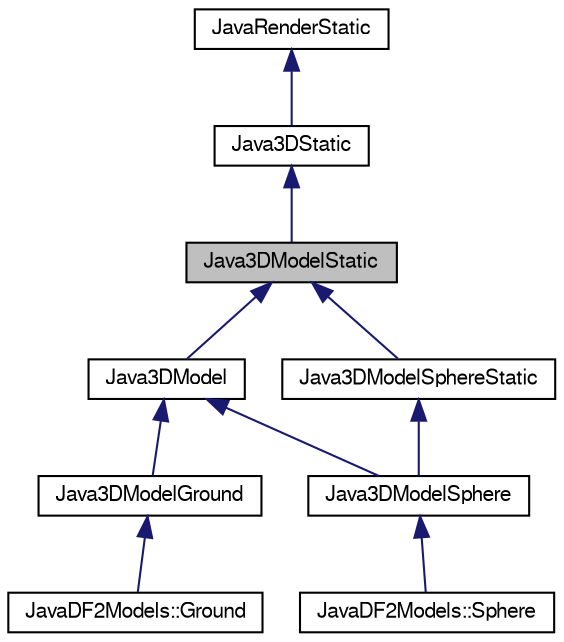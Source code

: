 digraph G
{
  bgcolor="transparent";
  edge [fontname="FreeSans",fontsize=10,labelfontname="FreeSans",labelfontsize=10];
  node [fontname="FreeSans",fontsize=10,shape=record];
  Node1 [label="Java3DModelStatic",height=0.2,width=0.4,color="black", fillcolor="grey75", style="filled" fontcolor="black"];
  Node2 -> Node1 [dir=back,color="midnightblue",fontsize=10,style="solid",fontname="FreeSans"];
  Node2 [label="Java3DStatic",height=0.2,width=0.4,color="black",URL="$class_java3_d_static.html",tooltip="3D オブジェクト(空間 Java3DWorld, モデル Java3DModel)の抽象クラス。..."];
  Node3 -> Node2 [dir=back,color="midnightblue",fontsize=10,style="solid",fontname="FreeSans"];
  Node3 [label="JavaRenderStatic",height=0.2,width=0.4,color="black",URL="$class_java_render_static.html",tooltip="レンダインターフェース。"];
  Node1 -> Node4 [dir=back,color="midnightblue",fontsize=10,style="solid",fontname="FreeSans"];
  Node4 [label="Java3DModel",height=0.2,width=0.4,color="black",URL="$class_java3_d_model.html",tooltip="3D モデルの基本クラス。"];
  Node4 -> Node5 [dir=back,color="midnightblue",fontsize=10,style="solid",fontname="FreeSans"];
  Node5 [label="Java3DModelGround",height=0.2,width=0.4,color="black",URL="$class_java3_d_model_ground.html",tooltip="地形モデルの基本クラス。"];
  Node5 -> Node6 [dir=back,color="midnightblue",fontsize=10,style="solid",fontname="FreeSans"];
  Node6 [label="JavaDF2Models::Ground",height=0.2,width=0.4,color="black",URL="$class_java_d_f2_models_1_1_ground.html",tooltip="地形モデル。"];
  Node4 -> Node7 [dir=back,color="midnightblue",fontsize=10,style="solid",fontname="FreeSans"];
  Node7 [label="Java3DModelSphere",height=0.2,width=0.4,color="black",URL="$class_java3_d_model_sphere.html",tooltip="球体モデルの基本クラス。"];
  Node7 -> Node8 [dir=back,color="midnightblue",fontsize=10,style="solid",fontname="FreeSans"];
  Node8 [label="JavaDF2Models::Sphere",height=0.2,width=0.4,color="black",URL="$class_java_d_f2_models_1_1_sphere.html",tooltip="球体モデル。"];
  Node1 -> Node9 [dir=back,color="midnightblue",fontsize=10,style="solid",fontname="FreeSans"];
  Node9 [label="Java3DModelSphereStatic",height=0.2,width=0.4,color="black",URL="$class_java3_d_model_sphere_static.html",tooltip="球体モデルの基本クラス。"];
  Node9 -> Node7 [dir=back,color="midnightblue",fontsize=10,style="solid",fontname="FreeSans"];
}
